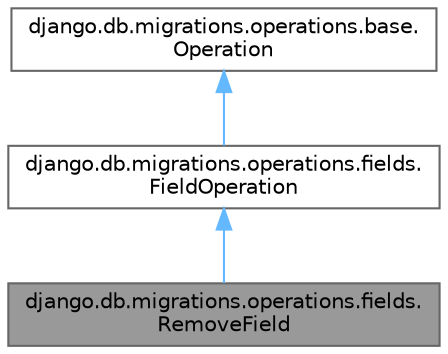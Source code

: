 digraph "django.db.migrations.operations.fields.RemoveField"
{
 // LATEX_PDF_SIZE
  bgcolor="transparent";
  edge [fontname=Helvetica,fontsize=10,labelfontname=Helvetica,labelfontsize=10];
  node [fontname=Helvetica,fontsize=10,shape=box,height=0.2,width=0.4];
  Node1 [id="Node000001",label="django.db.migrations.operations.fields.\lRemoveField",height=0.2,width=0.4,color="gray40", fillcolor="grey60", style="filled", fontcolor="black",tooltip=" "];
  Node2 -> Node1 [id="edge3_Node000001_Node000002",dir="back",color="steelblue1",style="solid",tooltip=" "];
  Node2 [id="Node000002",label="django.db.migrations.operations.fields.\lFieldOperation",height=0.2,width=0.4,color="gray40", fillcolor="white", style="filled",URL="$classdjango_1_1db_1_1migrations_1_1operations_1_1fields_1_1FieldOperation.html",tooltip=" "];
  Node3 -> Node2 [id="edge4_Node000002_Node000003",dir="back",color="steelblue1",style="solid",tooltip=" "];
  Node3 [id="Node000003",label="django.db.migrations.operations.base.\lOperation",height=0.2,width=0.4,color="gray40", fillcolor="white", style="filled",URL="$classdjango_1_1db_1_1migrations_1_1operations_1_1base_1_1Operation.html",tooltip=" "];
}
